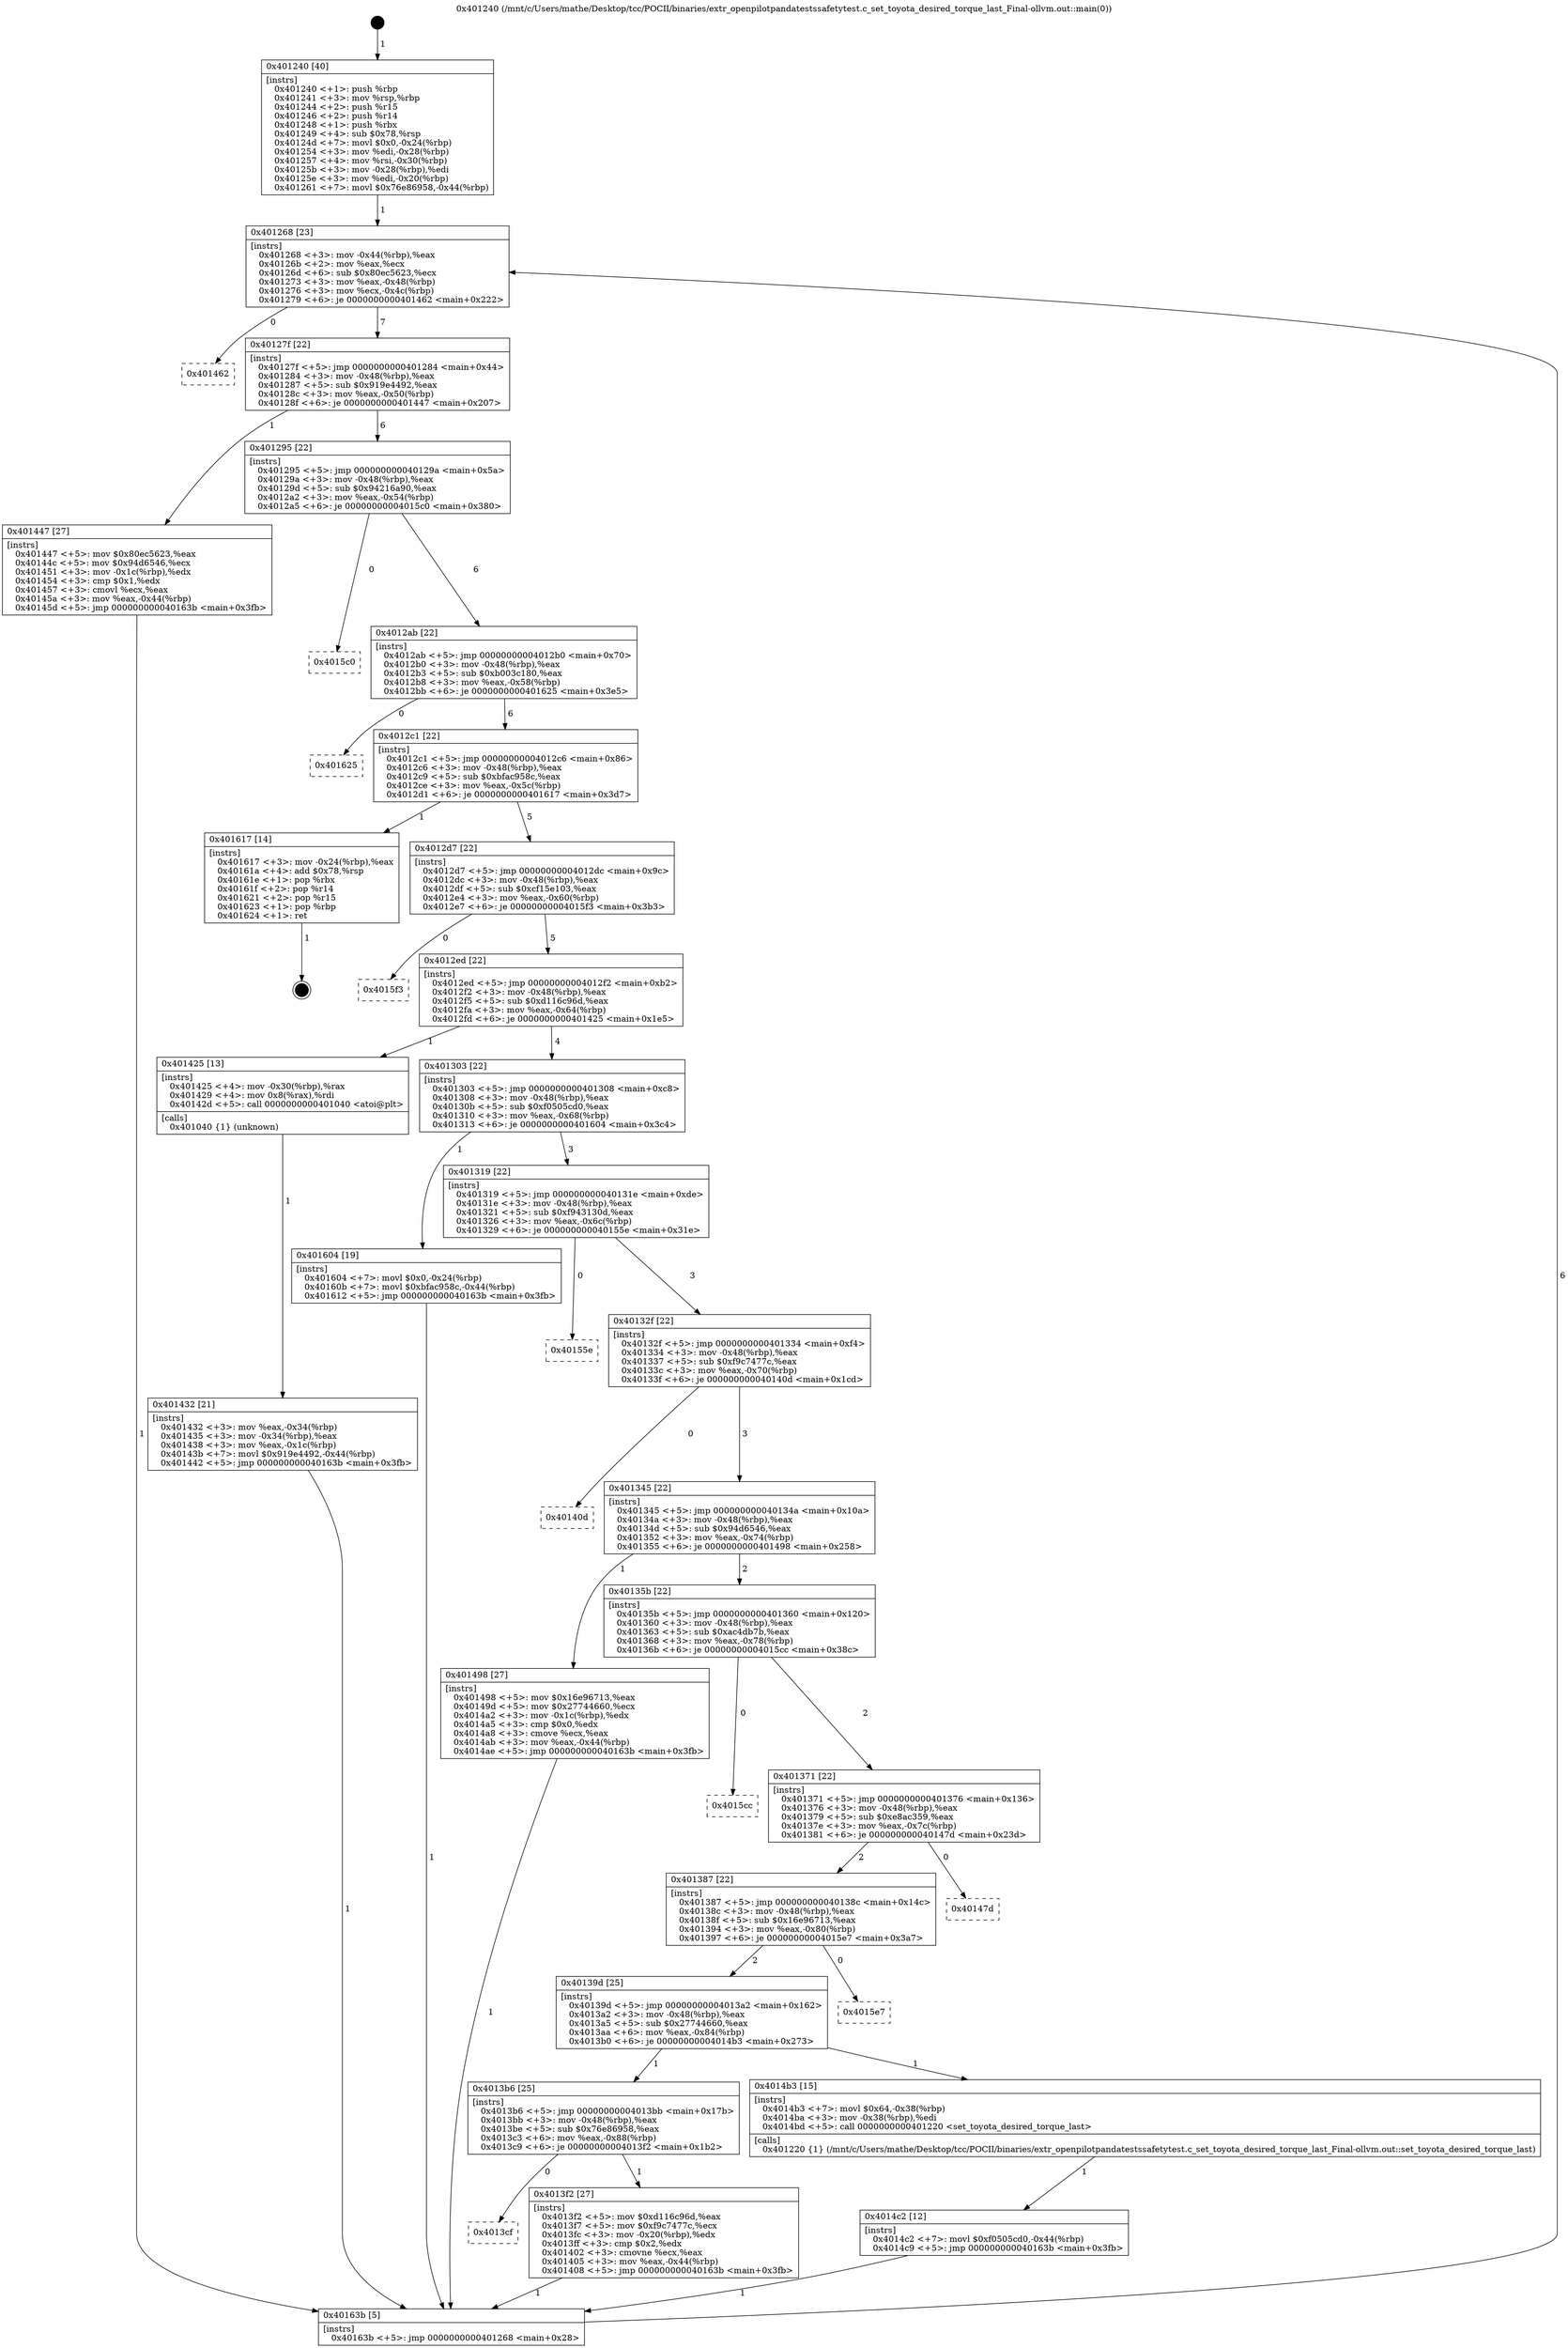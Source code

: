 digraph "0x401240" {
  label = "0x401240 (/mnt/c/Users/mathe/Desktop/tcc/POCII/binaries/extr_openpilotpandatestssafetytest.c_set_toyota_desired_torque_last_Final-ollvm.out::main(0))"
  labelloc = "t"
  node[shape=record]

  Entry [label="",width=0.3,height=0.3,shape=circle,fillcolor=black,style=filled]
  "0x401268" [label="{
     0x401268 [23]\l
     | [instrs]\l
     &nbsp;&nbsp;0x401268 \<+3\>: mov -0x44(%rbp),%eax\l
     &nbsp;&nbsp;0x40126b \<+2\>: mov %eax,%ecx\l
     &nbsp;&nbsp;0x40126d \<+6\>: sub $0x80ec5623,%ecx\l
     &nbsp;&nbsp;0x401273 \<+3\>: mov %eax,-0x48(%rbp)\l
     &nbsp;&nbsp;0x401276 \<+3\>: mov %ecx,-0x4c(%rbp)\l
     &nbsp;&nbsp;0x401279 \<+6\>: je 0000000000401462 \<main+0x222\>\l
  }"]
  "0x401462" [label="{
     0x401462\l
  }", style=dashed]
  "0x40127f" [label="{
     0x40127f [22]\l
     | [instrs]\l
     &nbsp;&nbsp;0x40127f \<+5\>: jmp 0000000000401284 \<main+0x44\>\l
     &nbsp;&nbsp;0x401284 \<+3\>: mov -0x48(%rbp),%eax\l
     &nbsp;&nbsp;0x401287 \<+5\>: sub $0x919e4492,%eax\l
     &nbsp;&nbsp;0x40128c \<+3\>: mov %eax,-0x50(%rbp)\l
     &nbsp;&nbsp;0x40128f \<+6\>: je 0000000000401447 \<main+0x207\>\l
  }"]
  Exit [label="",width=0.3,height=0.3,shape=circle,fillcolor=black,style=filled,peripheries=2]
  "0x401447" [label="{
     0x401447 [27]\l
     | [instrs]\l
     &nbsp;&nbsp;0x401447 \<+5\>: mov $0x80ec5623,%eax\l
     &nbsp;&nbsp;0x40144c \<+5\>: mov $0x94d6546,%ecx\l
     &nbsp;&nbsp;0x401451 \<+3\>: mov -0x1c(%rbp),%edx\l
     &nbsp;&nbsp;0x401454 \<+3\>: cmp $0x1,%edx\l
     &nbsp;&nbsp;0x401457 \<+3\>: cmovl %ecx,%eax\l
     &nbsp;&nbsp;0x40145a \<+3\>: mov %eax,-0x44(%rbp)\l
     &nbsp;&nbsp;0x40145d \<+5\>: jmp 000000000040163b \<main+0x3fb\>\l
  }"]
  "0x401295" [label="{
     0x401295 [22]\l
     | [instrs]\l
     &nbsp;&nbsp;0x401295 \<+5\>: jmp 000000000040129a \<main+0x5a\>\l
     &nbsp;&nbsp;0x40129a \<+3\>: mov -0x48(%rbp),%eax\l
     &nbsp;&nbsp;0x40129d \<+5\>: sub $0x94216a90,%eax\l
     &nbsp;&nbsp;0x4012a2 \<+3\>: mov %eax,-0x54(%rbp)\l
     &nbsp;&nbsp;0x4012a5 \<+6\>: je 00000000004015c0 \<main+0x380\>\l
  }"]
  "0x4014c2" [label="{
     0x4014c2 [12]\l
     | [instrs]\l
     &nbsp;&nbsp;0x4014c2 \<+7\>: movl $0xf0505cd0,-0x44(%rbp)\l
     &nbsp;&nbsp;0x4014c9 \<+5\>: jmp 000000000040163b \<main+0x3fb\>\l
  }"]
  "0x4015c0" [label="{
     0x4015c0\l
  }", style=dashed]
  "0x4012ab" [label="{
     0x4012ab [22]\l
     | [instrs]\l
     &nbsp;&nbsp;0x4012ab \<+5\>: jmp 00000000004012b0 \<main+0x70\>\l
     &nbsp;&nbsp;0x4012b0 \<+3\>: mov -0x48(%rbp),%eax\l
     &nbsp;&nbsp;0x4012b3 \<+5\>: sub $0xb003c180,%eax\l
     &nbsp;&nbsp;0x4012b8 \<+3\>: mov %eax,-0x58(%rbp)\l
     &nbsp;&nbsp;0x4012bb \<+6\>: je 0000000000401625 \<main+0x3e5\>\l
  }"]
  "0x401432" [label="{
     0x401432 [21]\l
     | [instrs]\l
     &nbsp;&nbsp;0x401432 \<+3\>: mov %eax,-0x34(%rbp)\l
     &nbsp;&nbsp;0x401435 \<+3\>: mov -0x34(%rbp),%eax\l
     &nbsp;&nbsp;0x401438 \<+3\>: mov %eax,-0x1c(%rbp)\l
     &nbsp;&nbsp;0x40143b \<+7\>: movl $0x919e4492,-0x44(%rbp)\l
     &nbsp;&nbsp;0x401442 \<+5\>: jmp 000000000040163b \<main+0x3fb\>\l
  }"]
  "0x401625" [label="{
     0x401625\l
  }", style=dashed]
  "0x4012c1" [label="{
     0x4012c1 [22]\l
     | [instrs]\l
     &nbsp;&nbsp;0x4012c1 \<+5\>: jmp 00000000004012c6 \<main+0x86\>\l
     &nbsp;&nbsp;0x4012c6 \<+3\>: mov -0x48(%rbp),%eax\l
     &nbsp;&nbsp;0x4012c9 \<+5\>: sub $0xbfac958c,%eax\l
     &nbsp;&nbsp;0x4012ce \<+3\>: mov %eax,-0x5c(%rbp)\l
     &nbsp;&nbsp;0x4012d1 \<+6\>: je 0000000000401617 \<main+0x3d7\>\l
  }"]
  "0x401240" [label="{
     0x401240 [40]\l
     | [instrs]\l
     &nbsp;&nbsp;0x401240 \<+1\>: push %rbp\l
     &nbsp;&nbsp;0x401241 \<+3\>: mov %rsp,%rbp\l
     &nbsp;&nbsp;0x401244 \<+2\>: push %r15\l
     &nbsp;&nbsp;0x401246 \<+2\>: push %r14\l
     &nbsp;&nbsp;0x401248 \<+1\>: push %rbx\l
     &nbsp;&nbsp;0x401249 \<+4\>: sub $0x78,%rsp\l
     &nbsp;&nbsp;0x40124d \<+7\>: movl $0x0,-0x24(%rbp)\l
     &nbsp;&nbsp;0x401254 \<+3\>: mov %edi,-0x28(%rbp)\l
     &nbsp;&nbsp;0x401257 \<+4\>: mov %rsi,-0x30(%rbp)\l
     &nbsp;&nbsp;0x40125b \<+3\>: mov -0x28(%rbp),%edi\l
     &nbsp;&nbsp;0x40125e \<+3\>: mov %edi,-0x20(%rbp)\l
     &nbsp;&nbsp;0x401261 \<+7\>: movl $0x76e86958,-0x44(%rbp)\l
  }"]
  "0x401617" [label="{
     0x401617 [14]\l
     | [instrs]\l
     &nbsp;&nbsp;0x401617 \<+3\>: mov -0x24(%rbp),%eax\l
     &nbsp;&nbsp;0x40161a \<+4\>: add $0x78,%rsp\l
     &nbsp;&nbsp;0x40161e \<+1\>: pop %rbx\l
     &nbsp;&nbsp;0x40161f \<+2\>: pop %r14\l
     &nbsp;&nbsp;0x401621 \<+2\>: pop %r15\l
     &nbsp;&nbsp;0x401623 \<+1\>: pop %rbp\l
     &nbsp;&nbsp;0x401624 \<+1\>: ret\l
  }"]
  "0x4012d7" [label="{
     0x4012d7 [22]\l
     | [instrs]\l
     &nbsp;&nbsp;0x4012d7 \<+5\>: jmp 00000000004012dc \<main+0x9c\>\l
     &nbsp;&nbsp;0x4012dc \<+3\>: mov -0x48(%rbp),%eax\l
     &nbsp;&nbsp;0x4012df \<+5\>: sub $0xcf15e103,%eax\l
     &nbsp;&nbsp;0x4012e4 \<+3\>: mov %eax,-0x60(%rbp)\l
     &nbsp;&nbsp;0x4012e7 \<+6\>: je 00000000004015f3 \<main+0x3b3\>\l
  }"]
  "0x40163b" [label="{
     0x40163b [5]\l
     | [instrs]\l
     &nbsp;&nbsp;0x40163b \<+5\>: jmp 0000000000401268 \<main+0x28\>\l
  }"]
  "0x4015f3" [label="{
     0x4015f3\l
  }", style=dashed]
  "0x4012ed" [label="{
     0x4012ed [22]\l
     | [instrs]\l
     &nbsp;&nbsp;0x4012ed \<+5\>: jmp 00000000004012f2 \<main+0xb2\>\l
     &nbsp;&nbsp;0x4012f2 \<+3\>: mov -0x48(%rbp),%eax\l
     &nbsp;&nbsp;0x4012f5 \<+5\>: sub $0xd116c96d,%eax\l
     &nbsp;&nbsp;0x4012fa \<+3\>: mov %eax,-0x64(%rbp)\l
     &nbsp;&nbsp;0x4012fd \<+6\>: je 0000000000401425 \<main+0x1e5\>\l
  }"]
  "0x4013cf" [label="{
     0x4013cf\l
  }", style=dashed]
  "0x401425" [label="{
     0x401425 [13]\l
     | [instrs]\l
     &nbsp;&nbsp;0x401425 \<+4\>: mov -0x30(%rbp),%rax\l
     &nbsp;&nbsp;0x401429 \<+4\>: mov 0x8(%rax),%rdi\l
     &nbsp;&nbsp;0x40142d \<+5\>: call 0000000000401040 \<atoi@plt\>\l
     | [calls]\l
     &nbsp;&nbsp;0x401040 \{1\} (unknown)\l
  }"]
  "0x401303" [label="{
     0x401303 [22]\l
     | [instrs]\l
     &nbsp;&nbsp;0x401303 \<+5\>: jmp 0000000000401308 \<main+0xc8\>\l
     &nbsp;&nbsp;0x401308 \<+3\>: mov -0x48(%rbp),%eax\l
     &nbsp;&nbsp;0x40130b \<+5\>: sub $0xf0505cd0,%eax\l
     &nbsp;&nbsp;0x401310 \<+3\>: mov %eax,-0x68(%rbp)\l
     &nbsp;&nbsp;0x401313 \<+6\>: je 0000000000401604 \<main+0x3c4\>\l
  }"]
  "0x4013f2" [label="{
     0x4013f2 [27]\l
     | [instrs]\l
     &nbsp;&nbsp;0x4013f2 \<+5\>: mov $0xd116c96d,%eax\l
     &nbsp;&nbsp;0x4013f7 \<+5\>: mov $0xf9c7477c,%ecx\l
     &nbsp;&nbsp;0x4013fc \<+3\>: mov -0x20(%rbp),%edx\l
     &nbsp;&nbsp;0x4013ff \<+3\>: cmp $0x2,%edx\l
     &nbsp;&nbsp;0x401402 \<+3\>: cmovne %ecx,%eax\l
     &nbsp;&nbsp;0x401405 \<+3\>: mov %eax,-0x44(%rbp)\l
     &nbsp;&nbsp;0x401408 \<+5\>: jmp 000000000040163b \<main+0x3fb\>\l
  }"]
  "0x401604" [label="{
     0x401604 [19]\l
     | [instrs]\l
     &nbsp;&nbsp;0x401604 \<+7\>: movl $0x0,-0x24(%rbp)\l
     &nbsp;&nbsp;0x40160b \<+7\>: movl $0xbfac958c,-0x44(%rbp)\l
     &nbsp;&nbsp;0x401612 \<+5\>: jmp 000000000040163b \<main+0x3fb\>\l
  }"]
  "0x401319" [label="{
     0x401319 [22]\l
     | [instrs]\l
     &nbsp;&nbsp;0x401319 \<+5\>: jmp 000000000040131e \<main+0xde\>\l
     &nbsp;&nbsp;0x40131e \<+3\>: mov -0x48(%rbp),%eax\l
     &nbsp;&nbsp;0x401321 \<+5\>: sub $0xf943130d,%eax\l
     &nbsp;&nbsp;0x401326 \<+3\>: mov %eax,-0x6c(%rbp)\l
     &nbsp;&nbsp;0x401329 \<+6\>: je 000000000040155e \<main+0x31e\>\l
  }"]
  "0x4013b6" [label="{
     0x4013b6 [25]\l
     | [instrs]\l
     &nbsp;&nbsp;0x4013b6 \<+5\>: jmp 00000000004013bb \<main+0x17b\>\l
     &nbsp;&nbsp;0x4013bb \<+3\>: mov -0x48(%rbp),%eax\l
     &nbsp;&nbsp;0x4013be \<+5\>: sub $0x76e86958,%eax\l
     &nbsp;&nbsp;0x4013c3 \<+6\>: mov %eax,-0x88(%rbp)\l
     &nbsp;&nbsp;0x4013c9 \<+6\>: je 00000000004013f2 \<main+0x1b2\>\l
  }"]
  "0x40155e" [label="{
     0x40155e\l
  }", style=dashed]
  "0x40132f" [label="{
     0x40132f [22]\l
     | [instrs]\l
     &nbsp;&nbsp;0x40132f \<+5\>: jmp 0000000000401334 \<main+0xf4\>\l
     &nbsp;&nbsp;0x401334 \<+3\>: mov -0x48(%rbp),%eax\l
     &nbsp;&nbsp;0x401337 \<+5\>: sub $0xf9c7477c,%eax\l
     &nbsp;&nbsp;0x40133c \<+3\>: mov %eax,-0x70(%rbp)\l
     &nbsp;&nbsp;0x40133f \<+6\>: je 000000000040140d \<main+0x1cd\>\l
  }"]
  "0x4014b3" [label="{
     0x4014b3 [15]\l
     | [instrs]\l
     &nbsp;&nbsp;0x4014b3 \<+7\>: movl $0x64,-0x38(%rbp)\l
     &nbsp;&nbsp;0x4014ba \<+3\>: mov -0x38(%rbp),%edi\l
     &nbsp;&nbsp;0x4014bd \<+5\>: call 0000000000401220 \<set_toyota_desired_torque_last\>\l
     | [calls]\l
     &nbsp;&nbsp;0x401220 \{1\} (/mnt/c/Users/mathe/Desktop/tcc/POCII/binaries/extr_openpilotpandatestssafetytest.c_set_toyota_desired_torque_last_Final-ollvm.out::set_toyota_desired_torque_last)\l
  }"]
  "0x40140d" [label="{
     0x40140d\l
  }", style=dashed]
  "0x401345" [label="{
     0x401345 [22]\l
     | [instrs]\l
     &nbsp;&nbsp;0x401345 \<+5\>: jmp 000000000040134a \<main+0x10a\>\l
     &nbsp;&nbsp;0x40134a \<+3\>: mov -0x48(%rbp),%eax\l
     &nbsp;&nbsp;0x40134d \<+5\>: sub $0x94d6546,%eax\l
     &nbsp;&nbsp;0x401352 \<+3\>: mov %eax,-0x74(%rbp)\l
     &nbsp;&nbsp;0x401355 \<+6\>: je 0000000000401498 \<main+0x258\>\l
  }"]
  "0x40139d" [label="{
     0x40139d [25]\l
     | [instrs]\l
     &nbsp;&nbsp;0x40139d \<+5\>: jmp 00000000004013a2 \<main+0x162\>\l
     &nbsp;&nbsp;0x4013a2 \<+3\>: mov -0x48(%rbp),%eax\l
     &nbsp;&nbsp;0x4013a5 \<+5\>: sub $0x27744660,%eax\l
     &nbsp;&nbsp;0x4013aa \<+6\>: mov %eax,-0x84(%rbp)\l
     &nbsp;&nbsp;0x4013b0 \<+6\>: je 00000000004014b3 \<main+0x273\>\l
  }"]
  "0x401498" [label="{
     0x401498 [27]\l
     | [instrs]\l
     &nbsp;&nbsp;0x401498 \<+5\>: mov $0x16e96713,%eax\l
     &nbsp;&nbsp;0x40149d \<+5\>: mov $0x27744660,%ecx\l
     &nbsp;&nbsp;0x4014a2 \<+3\>: mov -0x1c(%rbp),%edx\l
     &nbsp;&nbsp;0x4014a5 \<+3\>: cmp $0x0,%edx\l
     &nbsp;&nbsp;0x4014a8 \<+3\>: cmove %ecx,%eax\l
     &nbsp;&nbsp;0x4014ab \<+3\>: mov %eax,-0x44(%rbp)\l
     &nbsp;&nbsp;0x4014ae \<+5\>: jmp 000000000040163b \<main+0x3fb\>\l
  }"]
  "0x40135b" [label="{
     0x40135b [22]\l
     | [instrs]\l
     &nbsp;&nbsp;0x40135b \<+5\>: jmp 0000000000401360 \<main+0x120\>\l
     &nbsp;&nbsp;0x401360 \<+3\>: mov -0x48(%rbp),%eax\l
     &nbsp;&nbsp;0x401363 \<+5\>: sub $0xac4db7b,%eax\l
     &nbsp;&nbsp;0x401368 \<+3\>: mov %eax,-0x78(%rbp)\l
     &nbsp;&nbsp;0x40136b \<+6\>: je 00000000004015cc \<main+0x38c\>\l
  }"]
  "0x4015e7" [label="{
     0x4015e7\l
  }", style=dashed]
  "0x4015cc" [label="{
     0x4015cc\l
  }", style=dashed]
  "0x401371" [label="{
     0x401371 [22]\l
     | [instrs]\l
     &nbsp;&nbsp;0x401371 \<+5\>: jmp 0000000000401376 \<main+0x136\>\l
     &nbsp;&nbsp;0x401376 \<+3\>: mov -0x48(%rbp),%eax\l
     &nbsp;&nbsp;0x401379 \<+5\>: sub $0xe8ac359,%eax\l
     &nbsp;&nbsp;0x40137e \<+3\>: mov %eax,-0x7c(%rbp)\l
     &nbsp;&nbsp;0x401381 \<+6\>: je 000000000040147d \<main+0x23d\>\l
  }"]
  "0x401387" [label="{
     0x401387 [22]\l
     | [instrs]\l
     &nbsp;&nbsp;0x401387 \<+5\>: jmp 000000000040138c \<main+0x14c\>\l
     &nbsp;&nbsp;0x40138c \<+3\>: mov -0x48(%rbp),%eax\l
     &nbsp;&nbsp;0x40138f \<+5\>: sub $0x16e96713,%eax\l
     &nbsp;&nbsp;0x401394 \<+3\>: mov %eax,-0x80(%rbp)\l
     &nbsp;&nbsp;0x401397 \<+6\>: je 00000000004015e7 \<main+0x3a7\>\l
  }"]
  "0x40147d" [label="{
     0x40147d\l
  }", style=dashed]
  Entry -> "0x401240" [label=" 1"]
  "0x401268" -> "0x401462" [label=" 0"]
  "0x401268" -> "0x40127f" [label=" 7"]
  "0x401617" -> Exit [label=" 1"]
  "0x40127f" -> "0x401447" [label=" 1"]
  "0x40127f" -> "0x401295" [label=" 6"]
  "0x401604" -> "0x40163b" [label=" 1"]
  "0x401295" -> "0x4015c0" [label=" 0"]
  "0x401295" -> "0x4012ab" [label=" 6"]
  "0x4014c2" -> "0x40163b" [label=" 1"]
  "0x4012ab" -> "0x401625" [label=" 0"]
  "0x4012ab" -> "0x4012c1" [label=" 6"]
  "0x4014b3" -> "0x4014c2" [label=" 1"]
  "0x4012c1" -> "0x401617" [label=" 1"]
  "0x4012c1" -> "0x4012d7" [label=" 5"]
  "0x401498" -> "0x40163b" [label=" 1"]
  "0x4012d7" -> "0x4015f3" [label=" 0"]
  "0x4012d7" -> "0x4012ed" [label=" 5"]
  "0x401447" -> "0x40163b" [label=" 1"]
  "0x4012ed" -> "0x401425" [label=" 1"]
  "0x4012ed" -> "0x401303" [label=" 4"]
  "0x401432" -> "0x40163b" [label=" 1"]
  "0x401303" -> "0x401604" [label=" 1"]
  "0x401303" -> "0x401319" [label=" 3"]
  "0x401425" -> "0x401432" [label=" 1"]
  "0x401319" -> "0x40155e" [label=" 0"]
  "0x401319" -> "0x40132f" [label=" 3"]
  "0x401240" -> "0x401268" [label=" 1"]
  "0x40132f" -> "0x40140d" [label=" 0"]
  "0x40132f" -> "0x401345" [label=" 3"]
  "0x4013f2" -> "0x40163b" [label=" 1"]
  "0x401345" -> "0x401498" [label=" 1"]
  "0x401345" -> "0x40135b" [label=" 2"]
  "0x4013b6" -> "0x4013f2" [label=" 1"]
  "0x40135b" -> "0x4015cc" [label=" 0"]
  "0x40135b" -> "0x401371" [label=" 2"]
  "0x40163b" -> "0x401268" [label=" 6"]
  "0x401371" -> "0x40147d" [label=" 0"]
  "0x401371" -> "0x401387" [label=" 2"]
  "0x40139d" -> "0x4013b6" [label=" 1"]
  "0x401387" -> "0x4015e7" [label=" 0"]
  "0x401387" -> "0x40139d" [label=" 2"]
  "0x4013b6" -> "0x4013cf" [label=" 0"]
  "0x40139d" -> "0x4014b3" [label=" 1"]
}
